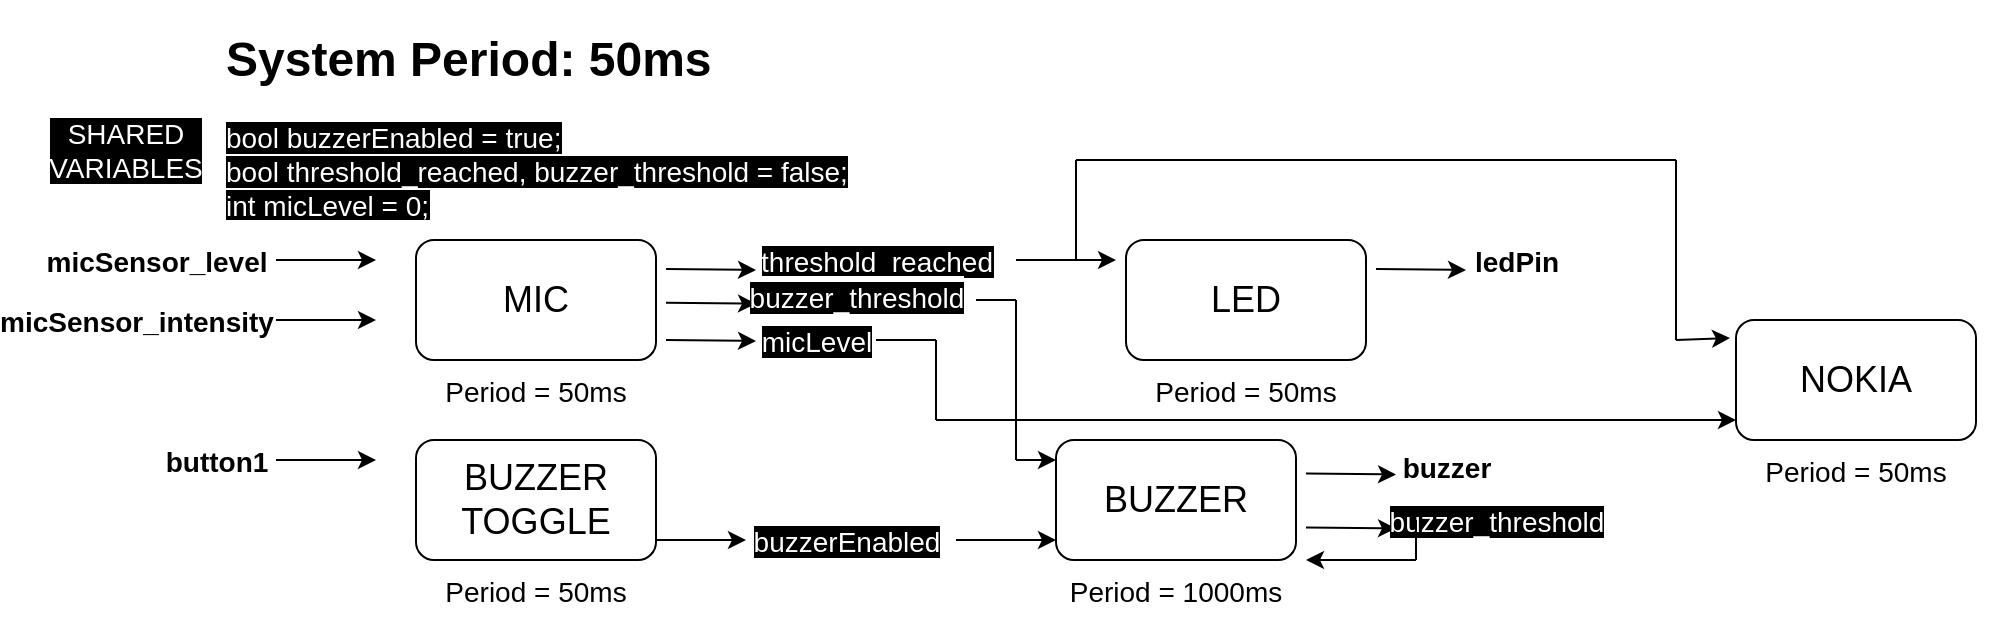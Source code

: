 <mxfile version="17.1.3" type="device"><diagram id="zN7O1BCo6lf8r4feCSIP" name="Page-1"><mxGraphModel dx="2272" dy="772" grid="1" gridSize="10" guides="1" tooltips="1" connect="1" arrows="1" fold="1" page="1" pageScale="1" pageWidth="850" pageHeight="1100" math="0" shadow="0"><root><mxCell id="0"/><mxCell id="1" parent="0"/><mxCell id="eOpx2q1T8HweeFB4A4lF-1" value="&lt;font style=&quot;font-size: 18px&quot;&gt;MIC&lt;/font&gt;" style="rounded=1;whiteSpace=wrap;html=1;" vertex="1" parent="1"><mxGeometry x="-570" y="120" width="120" height="60" as="geometry"/></mxCell><mxCell id="eOpx2q1T8HweeFB4A4lF-2" value="&lt;h1&gt;&lt;span&gt;System Period: 50ms&lt;/span&gt;&lt;br&gt;&lt;/h1&gt;&lt;div&gt;&lt;font style=&quot;font-size: 14px ; background-color: rgb(0 , 0 , 0)&quot; color=&quot;#ffffff&quot;&gt;bool buzzerEnabled = true;&lt;/font&gt;&lt;/div&gt;&lt;div&gt;&lt;font style=&quot;font-size: 14px ; background-color: rgb(0 , 0 , 0)&quot; color=&quot;#ffffff&quot;&gt;bool threshold_reached, buzzer_threshold = false;&lt;/font&gt;&lt;/div&gt;&lt;div&gt;&lt;font style=&quot;font-size: 14px ; background-color: rgb(0 , 0 , 0)&quot; color=&quot;#ffffff&quot;&gt;&lt;font&gt;int micLevel = 0&lt;/font&gt;;&lt;/font&gt;&lt;/div&gt;" style="text;html=1;strokeColor=none;fillColor=none;spacing=5;spacingTop=-20;whiteSpace=wrap;overflow=hidden;rounded=0;" vertex="1" parent="1"><mxGeometry x="-670" y="10" width="390" height="100" as="geometry"/></mxCell><mxCell id="eOpx2q1T8HweeFB4A4lF-4" value="" style="endArrow=classic;html=1;rounded=0;fontSize=18;" edge="1" parent="1"><mxGeometry relative="1" as="geometry"><mxPoint x="-640" y="130" as="sourcePoint"/><mxPoint x="-590" y="130" as="targetPoint"/></mxGeometry></mxCell><mxCell id="eOpx2q1T8HweeFB4A4lF-5" value="&lt;font style=&quot;font-size: 14px&quot;&gt;&lt;b&gt;micSensor_level&lt;/b&gt;&lt;/font&gt;" style="edgeLabel;resizable=0;html=1;align=center;verticalAlign=middle;fontSize=18;" connectable="0" vertex="1" parent="eOpx2q1T8HweeFB4A4lF-4"><mxGeometry relative="1" as="geometry"><mxPoint x="-85" as="offset"/></mxGeometry></mxCell><mxCell id="eOpx2q1T8HweeFB4A4lF-6" value="" style="endArrow=classic;html=1;rounded=0;fontSize=18;" edge="1" parent="1"><mxGeometry relative="1" as="geometry"><mxPoint x="-640" y="160" as="sourcePoint"/><mxPoint x="-590" y="160" as="targetPoint"/></mxGeometry></mxCell><mxCell id="eOpx2q1T8HweeFB4A4lF-7" value="&lt;font style=&quot;font-size: 14px&quot;&gt;&lt;b&gt;micSensor_intensity&lt;/b&gt;&lt;/font&gt;" style="edgeLabel;resizable=0;html=1;align=center;verticalAlign=middle;fontSize=18;" connectable="0" vertex="1" parent="eOpx2q1T8HweeFB4A4lF-6"><mxGeometry relative="1" as="geometry"><mxPoint x="-95" as="offset"/></mxGeometry></mxCell><mxCell id="eOpx2q1T8HweeFB4A4lF-8" value="&lt;font style=&quot;font-size: 14px&quot;&gt;Period = 50ms&lt;/font&gt;" style="text;html=1;strokeColor=none;fillColor=none;align=center;verticalAlign=middle;whiteSpace=wrap;rounded=0;fontSize=18;" vertex="1" parent="1"><mxGeometry x="-575" y="180" width="130" height="30" as="geometry"/></mxCell><mxCell id="eOpx2q1T8HweeFB4A4lF-9" value="" style="endArrow=classic;html=1;rounded=0;fontSize=18;" edge="1" parent="1"><mxGeometry relative="1" as="geometry"><mxPoint x="-445" y="134.5" as="sourcePoint"/><mxPoint x="-400" y="135" as="targetPoint"/></mxGeometry></mxCell><mxCell id="eOpx2q1T8HweeFB4A4lF-10" value="&lt;font style=&quot;font-size: 14px ; background-color: rgb(0 , 0 , 0)&quot; color=&quot;#ffffff&quot;&gt;threshold_reached&lt;/font&gt;" style="edgeLabel;resizable=0;html=1;align=center;verticalAlign=middle;fontSize=18;" connectable="0" vertex="1" parent="eOpx2q1T8HweeFB4A4lF-9"><mxGeometry relative="1" as="geometry"><mxPoint x="82" y="-5" as="offset"/></mxGeometry></mxCell><mxCell id="eOpx2q1T8HweeFB4A4lF-11" value="" style="endArrow=classic;html=1;rounded=0;fontSize=18;" edge="1" parent="1"><mxGeometry relative="1" as="geometry"><mxPoint x="-445" y="151.37" as="sourcePoint"/><mxPoint x="-400" y="151.87" as="targetPoint"/></mxGeometry></mxCell><mxCell id="eOpx2q1T8HweeFB4A4lF-12" value="&lt;span style=&quot;font-size: 14px ; background-color: rgb(0 , 0 , 0)&quot;&gt;&lt;font color=&quot;#ffffff&quot;&gt;buzzer_threshold&lt;/font&gt;&lt;/span&gt;" style="edgeLabel;resizable=0;html=1;align=center;verticalAlign=middle;fontSize=18;" connectable="0" vertex="1" parent="eOpx2q1T8HweeFB4A4lF-11"><mxGeometry relative="1" as="geometry"><mxPoint x="72" y="-4" as="offset"/></mxGeometry></mxCell><mxCell id="eOpx2q1T8HweeFB4A4lF-13" value="" style="endArrow=classic;html=1;rounded=0;fontSize=18;" edge="1" parent="1"><mxGeometry relative="1" as="geometry"><mxPoint x="-445" y="170" as="sourcePoint"/><mxPoint x="-400" y="170.5" as="targetPoint"/></mxGeometry></mxCell><mxCell id="eOpx2q1T8HweeFB4A4lF-14" value="&lt;span style=&quot;font-size: 14px ; background-color: rgb(0 , 0 , 0)&quot;&gt;&lt;font color=&quot;#ffffff&quot;&gt;micLevel&lt;/font&gt;&lt;/span&gt;" style="edgeLabel;resizable=0;html=1;align=center;verticalAlign=middle;fontSize=18;" connectable="0" vertex="1" parent="eOpx2q1T8HweeFB4A4lF-13"><mxGeometry relative="1" as="geometry"><mxPoint x="52" as="offset"/></mxGeometry></mxCell><mxCell id="eOpx2q1T8HweeFB4A4lF-16" value="&lt;font style=&quot;font-size: 18px&quot;&gt;LED&lt;/font&gt;" style="rounded=1;whiteSpace=wrap;html=1;" vertex="1" parent="1"><mxGeometry x="-215" y="120" width="120" height="60" as="geometry"/></mxCell><mxCell id="eOpx2q1T8HweeFB4A4lF-17" value="" style="endArrow=classic;html=1;rounded=0;fontSize=18;" edge="1" parent="1"><mxGeometry relative="1" as="geometry"><mxPoint x="-270" y="130" as="sourcePoint"/><mxPoint x="-220" y="130" as="targetPoint"/></mxGeometry></mxCell><mxCell id="eOpx2q1T8HweeFB4A4lF-21" value="&lt;font style=&quot;font-size: 14px&quot;&gt;Period = 50ms&lt;/font&gt;" style="text;html=1;strokeColor=none;fillColor=none;align=center;verticalAlign=middle;whiteSpace=wrap;rounded=0;fontSize=18;" vertex="1" parent="1"><mxGeometry x="-220" y="180" width="130" height="30" as="geometry"/></mxCell><mxCell id="eOpx2q1T8HweeFB4A4lF-22" value="" style="endArrow=classic;html=1;rounded=0;fontSize=18;" edge="1" parent="1"><mxGeometry relative="1" as="geometry"><mxPoint x="-90" y="134.5" as="sourcePoint"/><mxPoint x="-45" y="135" as="targetPoint"/></mxGeometry></mxCell><mxCell id="eOpx2q1T8HweeFB4A4lF-29" value="&lt;font style=&quot;font-size: 14px&quot;&gt;&lt;b&gt;ledPin&lt;/b&gt;&lt;/font&gt;" style="edgeLabel;resizable=0;html=1;align=center;verticalAlign=middle;fontSize=18;" connectable="0" vertex="1" parent="1"><mxGeometry x="-20" y="130" as="geometry"/></mxCell><mxCell id="eOpx2q1T8HweeFB4A4lF-53" value="&lt;span style=&quot;font-size: 18px&quot;&gt;BUZZER&lt;br&gt;TOGGLE&lt;br&gt;&lt;/span&gt;" style="rounded=1;whiteSpace=wrap;html=1;" vertex="1" parent="1"><mxGeometry x="-570" y="220" width="120" height="60" as="geometry"/></mxCell><mxCell id="eOpx2q1T8HweeFB4A4lF-54" value="" style="endArrow=classic;html=1;rounded=0;fontSize=18;" edge="1" parent="1"><mxGeometry relative="1" as="geometry"><mxPoint x="-640" y="230" as="sourcePoint"/><mxPoint x="-590" y="230" as="targetPoint"/></mxGeometry></mxCell><mxCell id="eOpx2q1T8HweeFB4A4lF-55" value="&lt;font style=&quot;font-size: 14px&quot;&gt;&lt;b&gt;button1&lt;/b&gt;&lt;/font&gt;" style="edgeLabel;resizable=0;html=1;align=center;verticalAlign=middle;fontSize=18;" connectable="0" vertex="1" parent="eOpx2q1T8HweeFB4A4lF-54"><mxGeometry relative="1" as="geometry"><mxPoint x="-55" as="offset"/></mxGeometry></mxCell><mxCell id="eOpx2q1T8HweeFB4A4lF-58" value="&lt;font style=&quot;font-size: 14px&quot;&gt;Period = 50ms&lt;/font&gt;" style="text;html=1;strokeColor=none;fillColor=none;align=center;verticalAlign=middle;whiteSpace=wrap;rounded=0;fontSize=18;" vertex="1" parent="1"><mxGeometry x="-575" y="280" width="130" height="30" as="geometry"/></mxCell><mxCell id="eOpx2q1T8HweeFB4A4lF-59" value="" style="endArrow=classic;html=1;rounded=0;fontSize=18;" edge="1" parent="1"><mxGeometry relative="1" as="geometry"><mxPoint x="-450" y="270" as="sourcePoint"/><mxPoint x="-405" y="270" as="targetPoint"/></mxGeometry></mxCell><mxCell id="eOpx2q1T8HweeFB4A4lF-60" value="&lt;font style=&quot;font-size: 14px ; background-color: rgb(0 , 0 , 0)&quot; color=&quot;#ffffff&quot;&gt;buzzerEnabled&lt;/font&gt;" style="edgeLabel;resizable=0;html=1;align=center;verticalAlign=middle;fontSize=18;" connectable="0" vertex="1" parent="eOpx2q1T8HweeFB4A4lF-59"><mxGeometry relative="1" as="geometry"><mxPoint x="72" as="offset"/></mxGeometry></mxCell><mxCell id="eOpx2q1T8HweeFB4A4lF-65" value="&lt;font style=&quot;font-size: 18px&quot;&gt;BUZZER&lt;/font&gt;" style="rounded=1;whiteSpace=wrap;html=1;" vertex="1" parent="1"><mxGeometry x="-250" y="220" width="120" height="60" as="geometry"/></mxCell><mxCell id="eOpx2q1T8HweeFB4A4lF-66" value="" style="endArrow=classic;html=1;rounded=0;fontSize=18;" edge="1" parent="1"><mxGeometry relative="1" as="geometry"><mxPoint x="-300" y="270" as="sourcePoint"/><mxPoint x="-250" y="270" as="targetPoint"/></mxGeometry></mxCell><mxCell id="eOpx2q1T8HweeFB4A4lF-70" value="&lt;font style=&quot;font-size: 14px&quot;&gt;Period = 1000ms&lt;/font&gt;" style="text;html=1;strokeColor=none;fillColor=none;align=center;verticalAlign=middle;whiteSpace=wrap;rounded=0;fontSize=18;" vertex="1" parent="1"><mxGeometry x="-255" y="280" width="130" height="30" as="geometry"/></mxCell><mxCell id="eOpx2q1T8HweeFB4A4lF-73" value="" style="endArrow=classic;html=1;rounded=0;fontSize=18;" edge="1" parent="1"><mxGeometry relative="1" as="geometry"><mxPoint x="-125" y="263.74" as="sourcePoint"/><mxPoint x="-80" y="264.24" as="targetPoint"/></mxGeometry></mxCell><mxCell id="eOpx2q1T8HweeFB4A4lF-74" value="&lt;span style=&quot;font-size: 14px ; background-color: rgb(0 , 0 , 0)&quot;&gt;&lt;font color=&quot;#ffffff&quot;&gt;buzzer_threshold&lt;/font&gt;&lt;/span&gt;" style="edgeLabel;resizable=0;html=1;align=center;verticalAlign=middle;fontSize=18;" connectable="0" vertex="1" parent="eOpx2q1T8HweeFB4A4lF-73"><mxGeometry relative="1" as="geometry"><mxPoint x="72" y="-4" as="offset"/></mxGeometry></mxCell><mxCell id="eOpx2q1T8HweeFB4A4lF-80" value="" style="endArrow=none;html=1;rounded=0;fontSize=14;fontColor=#FFFFFF;" edge="1" parent="1"><mxGeometry width="50" height="50" relative="1" as="geometry"><mxPoint x="-290" y="150" as="sourcePoint"/><mxPoint x="-270" y="150" as="targetPoint"/></mxGeometry></mxCell><mxCell id="eOpx2q1T8HweeFB4A4lF-81" value="" style="endArrow=none;html=1;rounded=0;fontSize=14;fontColor=#FFFFFF;" edge="1" parent="1"><mxGeometry width="50" height="50" relative="1" as="geometry"><mxPoint x="-270" y="230" as="sourcePoint"/><mxPoint x="-270" y="150" as="targetPoint"/></mxGeometry></mxCell><mxCell id="eOpx2q1T8HweeFB4A4lF-82" value="" style="endArrow=classic;html=1;rounded=0;fontSize=14;fontColor=#FFFFFF;" edge="1" parent="1"><mxGeometry width="50" height="50" relative="1" as="geometry"><mxPoint x="-270" y="230" as="sourcePoint"/><mxPoint x="-250" y="230" as="targetPoint"/></mxGeometry></mxCell><mxCell id="eOpx2q1T8HweeFB4A4lF-83" value="" style="endArrow=none;html=1;rounded=0;fontSize=14;fontColor=#FFFFFF;" edge="1" parent="1"><mxGeometry width="50" height="50" relative="1" as="geometry"><mxPoint x="-70" y="280" as="sourcePoint"/><mxPoint x="-70" y="260" as="targetPoint"/></mxGeometry></mxCell><mxCell id="eOpx2q1T8HweeFB4A4lF-84" value="" style="endArrow=classic;html=1;rounded=0;fontSize=14;fontColor=#FFFFFF;entryX=1;entryY=0;entryDx=0;entryDy=0;" edge="1" parent="1" target="eOpx2q1T8HweeFB4A4lF-70"><mxGeometry width="50" height="50" relative="1" as="geometry"><mxPoint x="-70" y="280" as="sourcePoint"/><mxPoint x="-240" y="120" as="targetPoint"/></mxGeometry></mxCell><mxCell id="eOpx2q1T8HweeFB4A4lF-85" value="" style="endArrow=none;html=1;rounded=0;fontSize=14;fontColor=#FFFFFF;" edge="1" parent="1"><mxGeometry width="50" height="50" relative="1" as="geometry"><mxPoint x="-340" y="170" as="sourcePoint"/><mxPoint x="-310" y="170" as="targetPoint"/></mxGeometry></mxCell><mxCell id="eOpx2q1T8HweeFB4A4lF-86" value="" style="endArrow=none;html=1;rounded=0;fontSize=14;fontColor=#FFFFFF;" edge="1" parent="1"><mxGeometry width="50" height="50" relative="1" as="geometry"><mxPoint x="-310" y="210" as="sourcePoint"/><mxPoint x="-310" y="170" as="targetPoint"/></mxGeometry></mxCell><mxCell id="eOpx2q1T8HweeFB4A4lF-87" value="" style="endArrow=classic;html=1;rounded=0;fontSize=14;fontColor=#FFFFFF;" edge="1" parent="1"><mxGeometry width="50" height="50" relative="1" as="geometry"><mxPoint x="-310" y="210" as="sourcePoint"/><mxPoint x="90" y="210" as="targetPoint"/></mxGeometry></mxCell><mxCell id="eOpx2q1T8HweeFB4A4lF-88" value="&lt;span style=&quot;font-size: 18px&quot;&gt;NOKIA&lt;br&gt;&lt;/span&gt;" style="rounded=1;whiteSpace=wrap;html=1;" vertex="1" parent="1"><mxGeometry x="90" y="160" width="120" height="60" as="geometry"/></mxCell><mxCell id="eOpx2q1T8HweeFB4A4lF-91" value="&lt;font style=&quot;font-size: 14px&quot;&gt;Period = 50ms&lt;/font&gt;" style="text;html=1;strokeColor=none;fillColor=none;align=center;verticalAlign=middle;whiteSpace=wrap;rounded=0;fontSize=18;" vertex="1" parent="1"><mxGeometry x="85" y="220" width="130" height="30" as="geometry"/></mxCell><mxCell id="eOpx2q1T8HweeFB4A4lF-94" value="" style="endArrow=none;html=1;rounded=0;fontSize=14;fontColor=#FFFFFF;" edge="1" parent="1"><mxGeometry width="50" height="50" relative="1" as="geometry"><mxPoint x="-240" y="130" as="sourcePoint"/><mxPoint x="-240" y="80" as="targetPoint"/></mxGeometry></mxCell><mxCell id="eOpx2q1T8HweeFB4A4lF-95" value="" style="endArrow=none;html=1;rounded=0;fontSize=14;fontColor=#FFFFFF;" edge="1" parent="1"><mxGeometry width="50" height="50" relative="1" as="geometry"><mxPoint x="-240" y="80" as="sourcePoint"/><mxPoint x="60" y="80" as="targetPoint"/></mxGeometry></mxCell><mxCell id="eOpx2q1T8HweeFB4A4lF-96" value="" style="endArrow=none;html=1;rounded=0;fontSize=14;fontColor=#FFFFFF;" edge="1" parent="1"><mxGeometry width="50" height="50" relative="1" as="geometry"><mxPoint x="60" y="170" as="sourcePoint"/><mxPoint x="60" y="80" as="targetPoint"/></mxGeometry></mxCell><mxCell id="eOpx2q1T8HweeFB4A4lF-97" value="" style="endArrow=classic;html=1;rounded=0;fontSize=14;fontColor=#FFFFFF;entryX=-0.025;entryY=0.15;entryDx=0;entryDy=0;entryPerimeter=0;" edge="1" parent="1" target="eOpx2q1T8HweeFB4A4lF-88"><mxGeometry width="50" height="50" relative="1" as="geometry"><mxPoint x="60" y="170" as="sourcePoint"/><mxPoint x="80" y="170" as="targetPoint"/></mxGeometry></mxCell><mxCell id="eOpx2q1T8HweeFB4A4lF-98" value="" style="endArrow=classic;html=1;rounded=0;fontSize=18;" edge="1" parent="1"><mxGeometry relative="1" as="geometry"><mxPoint x="-125" y="236.75" as="sourcePoint"/><mxPoint x="-80" y="237.25" as="targetPoint"/></mxGeometry></mxCell><mxCell id="eOpx2q1T8HweeFB4A4lF-99" value="&lt;font style=&quot;font-size: 14px&quot;&gt;&lt;b&gt;buzzer&lt;/b&gt;&lt;/font&gt;" style="edgeLabel;resizable=0;html=1;align=center;verticalAlign=middle;fontSize=18;" connectable="0" vertex="1" parent="1"><mxGeometry x="-55" y="232.25" as="geometry"/></mxCell><mxCell id="eOpx2q1T8HweeFB4A4lF-101" value="SHARED VARIABLES" style="text;html=1;strokeColor=none;fillColor=none;align=center;verticalAlign=middle;whiteSpace=wrap;rounded=0;labelBackgroundColor=#000000;fontSize=14;fontColor=#FFFFFF;" vertex="1" parent="1"><mxGeometry x="-750" y="60" width="70" height="30" as="geometry"/></mxCell></root></mxGraphModel></diagram></mxfile>